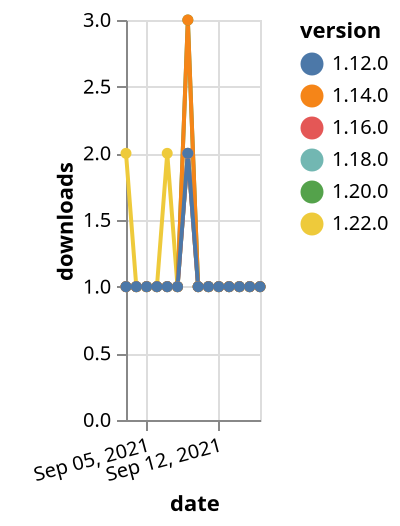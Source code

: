 {"$schema": "https://vega.github.io/schema/vega-lite/v5.json", "description": "A simple bar chart with embedded data.", "data": {"values": [{"date": "2021-09-03", "total": 170, "delta": 1, "version": "1.18.0"}, {"date": "2021-09-04", "total": 171, "delta": 1, "version": "1.18.0"}, {"date": "2021-09-05", "total": 172, "delta": 1, "version": "1.18.0"}, {"date": "2021-09-06", "total": 173, "delta": 1, "version": "1.18.0"}, {"date": "2021-09-07", "total": 174, "delta": 1, "version": "1.18.0"}, {"date": "2021-09-08", "total": 175, "delta": 1, "version": "1.18.0"}, {"date": "2021-09-09", "total": 177, "delta": 2, "version": "1.18.0"}, {"date": "2021-09-10", "total": 178, "delta": 1, "version": "1.18.0"}, {"date": "2021-09-11", "total": 179, "delta": 1, "version": "1.18.0"}, {"date": "2021-09-12", "total": 180, "delta": 1, "version": "1.18.0"}, {"date": "2021-09-13", "total": 181, "delta": 1, "version": "1.18.0"}, {"date": "2021-09-14", "total": 182, "delta": 1, "version": "1.18.0"}, {"date": "2021-09-15", "total": 183, "delta": 1, "version": "1.18.0"}, {"date": "2021-09-16", "total": 184, "delta": 1, "version": "1.18.0"}, {"date": "2021-09-03", "total": 122, "delta": 2, "version": "1.22.0"}, {"date": "2021-09-04", "total": 123, "delta": 1, "version": "1.22.0"}, {"date": "2021-09-05", "total": 124, "delta": 1, "version": "1.22.0"}, {"date": "2021-09-06", "total": 125, "delta": 1, "version": "1.22.0"}, {"date": "2021-09-07", "total": 127, "delta": 2, "version": "1.22.0"}, {"date": "2021-09-08", "total": 128, "delta": 1, "version": "1.22.0"}, {"date": "2021-09-09", "total": 130, "delta": 2, "version": "1.22.0"}, {"date": "2021-09-10", "total": 131, "delta": 1, "version": "1.22.0"}, {"date": "2021-09-11", "total": 132, "delta": 1, "version": "1.22.0"}, {"date": "2021-09-12", "total": 133, "delta": 1, "version": "1.22.0"}, {"date": "2021-09-13", "total": 134, "delta": 1, "version": "1.22.0"}, {"date": "2021-09-14", "total": 135, "delta": 1, "version": "1.22.0"}, {"date": "2021-09-15", "total": 136, "delta": 1, "version": "1.22.0"}, {"date": "2021-09-16", "total": 137, "delta": 1, "version": "1.22.0"}, {"date": "2021-09-03", "total": 186, "delta": 1, "version": "1.20.0"}, {"date": "2021-09-04", "total": 187, "delta": 1, "version": "1.20.0"}, {"date": "2021-09-05", "total": 188, "delta": 1, "version": "1.20.0"}, {"date": "2021-09-06", "total": 189, "delta": 1, "version": "1.20.0"}, {"date": "2021-09-07", "total": 190, "delta": 1, "version": "1.20.0"}, {"date": "2021-09-08", "total": 191, "delta": 1, "version": "1.20.0"}, {"date": "2021-09-09", "total": 194, "delta": 3, "version": "1.20.0"}, {"date": "2021-09-10", "total": 195, "delta": 1, "version": "1.20.0"}, {"date": "2021-09-11", "total": 196, "delta": 1, "version": "1.20.0"}, {"date": "2021-09-12", "total": 197, "delta": 1, "version": "1.20.0"}, {"date": "2021-09-13", "total": 198, "delta": 1, "version": "1.20.0"}, {"date": "2021-09-14", "total": 199, "delta": 1, "version": "1.20.0"}, {"date": "2021-09-15", "total": 200, "delta": 1, "version": "1.20.0"}, {"date": "2021-09-16", "total": 201, "delta": 1, "version": "1.20.0"}, {"date": "2021-09-03", "total": 190, "delta": 1, "version": "1.16.0"}, {"date": "2021-09-04", "total": 191, "delta": 1, "version": "1.16.0"}, {"date": "2021-09-05", "total": 192, "delta": 1, "version": "1.16.0"}, {"date": "2021-09-06", "total": 193, "delta": 1, "version": "1.16.0"}, {"date": "2021-09-07", "total": 194, "delta": 1, "version": "1.16.0"}, {"date": "2021-09-08", "total": 195, "delta": 1, "version": "1.16.0"}, {"date": "2021-09-09", "total": 197, "delta": 2, "version": "1.16.0"}, {"date": "2021-09-10", "total": 198, "delta": 1, "version": "1.16.0"}, {"date": "2021-09-11", "total": 199, "delta": 1, "version": "1.16.0"}, {"date": "2021-09-12", "total": 200, "delta": 1, "version": "1.16.0"}, {"date": "2021-09-13", "total": 201, "delta": 1, "version": "1.16.0"}, {"date": "2021-09-14", "total": 202, "delta": 1, "version": "1.16.0"}, {"date": "2021-09-15", "total": 203, "delta": 1, "version": "1.16.0"}, {"date": "2021-09-16", "total": 204, "delta": 1, "version": "1.16.0"}, {"date": "2021-09-03", "total": 349, "delta": 1, "version": "1.14.0"}, {"date": "2021-09-04", "total": 350, "delta": 1, "version": "1.14.0"}, {"date": "2021-09-05", "total": 351, "delta": 1, "version": "1.14.0"}, {"date": "2021-09-06", "total": 352, "delta": 1, "version": "1.14.0"}, {"date": "2021-09-07", "total": 353, "delta": 1, "version": "1.14.0"}, {"date": "2021-09-08", "total": 354, "delta": 1, "version": "1.14.0"}, {"date": "2021-09-09", "total": 357, "delta": 3, "version": "1.14.0"}, {"date": "2021-09-10", "total": 358, "delta": 1, "version": "1.14.0"}, {"date": "2021-09-11", "total": 359, "delta": 1, "version": "1.14.0"}, {"date": "2021-09-12", "total": 360, "delta": 1, "version": "1.14.0"}, {"date": "2021-09-13", "total": 361, "delta": 1, "version": "1.14.0"}, {"date": "2021-09-14", "total": 362, "delta": 1, "version": "1.14.0"}, {"date": "2021-09-15", "total": 363, "delta": 1, "version": "1.14.0"}, {"date": "2021-09-16", "total": 364, "delta": 1, "version": "1.14.0"}, {"date": "2021-09-03", "total": 246, "delta": 1, "version": "1.12.0"}, {"date": "2021-09-04", "total": 247, "delta": 1, "version": "1.12.0"}, {"date": "2021-09-05", "total": 248, "delta": 1, "version": "1.12.0"}, {"date": "2021-09-06", "total": 249, "delta": 1, "version": "1.12.0"}, {"date": "2021-09-07", "total": 250, "delta": 1, "version": "1.12.0"}, {"date": "2021-09-08", "total": 251, "delta": 1, "version": "1.12.0"}, {"date": "2021-09-09", "total": 253, "delta": 2, "version": "1.12.0"}, {"date": "2021-09-10", "total": 254, "delta": 1, "version": "1.12.0"}, {"date": "2021-09-11", "total": 255, "delta": 1, "version": "1.12.0"}, {"date": "2021-09-12", "total": 256, "delta": 1, "version": "1.12.0"}, {"date": "2021-09-13", "total": 257, "delta": 1, "version": "1.12.0"}, {"date": "2021-09-14", "total": 258, "delta": 1, "version": "1.12.0"}, {"date": "2021-09-15", "total": 259, "delta": 1, "version": "1.12.0"}, {"date": "2021-09-16", "total": 260, "delta": 1, "version": "1.12.0"}]}, "width": "container", "mark": {"type": "line", "point": {"filled": true}}, "encoding": {"x": {"field": "date", "type": "temporal", "timeUnit": "yearmonthdate", "title": "date", "axis": {"labelAngle": -15}}, "y": {"field": "delta", "type": "quantitative", "title": "downloads"}, "color": {"field": "version", "type": "nominal"}, "tooltip": {"field": "delta"}}}